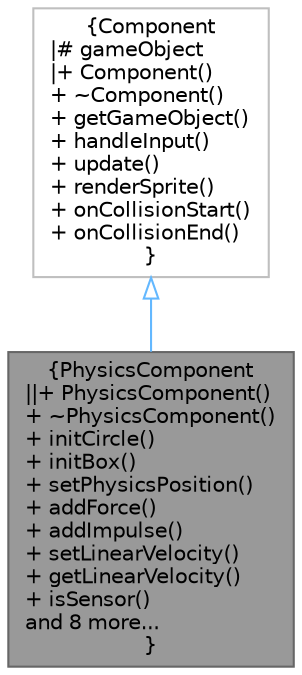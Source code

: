 digraph "PhysicsComponent"
{
 // LATEX_PDF_SIZE
  bgcolor="transparent";
  edge [fontname=Helvetica,fontsize=10,labelfontname=Helvetica,labelfontsize=10];
  node [fontname=Helvetica,fontsize=10,shape=box,height=0.2,width=0.4];
  Node1 [label="{PhysicsComponent\n||+ PhysicsComponent()\l+ ~PhysicsComponent()\l+ initCircle()\l+ initBox()\l+ setPhysicsPosition()\l+ addForce()\l+ addImpulse()\l+ setLinearVelocity()\l+ getLinearVelocity()\l+ isSensor()\land 8 more...\l}",height=0.2,width=0.4,color="gray40", fillcolor="grey60", style="filled", fontcolor="black",tooltip=" "];
  Node2 -> Node1 [dir="back",color="steelblue1",style="solid",arrowtail="onormal"];
  Node2 [label="{Component\n|# gameObject\l|+ Component()\l+ ~Component()\l+ getGameObject()\l+ handleInput()\l+ update()\l+ renderSprite()\l+ onCollisionStart()\l+ onCollisionEnd()\l}",height=0.2,width=0.4,color="grey75", fillcolor="white", style="filled",URL="$classComponent.html",tooltip=" "];
}
